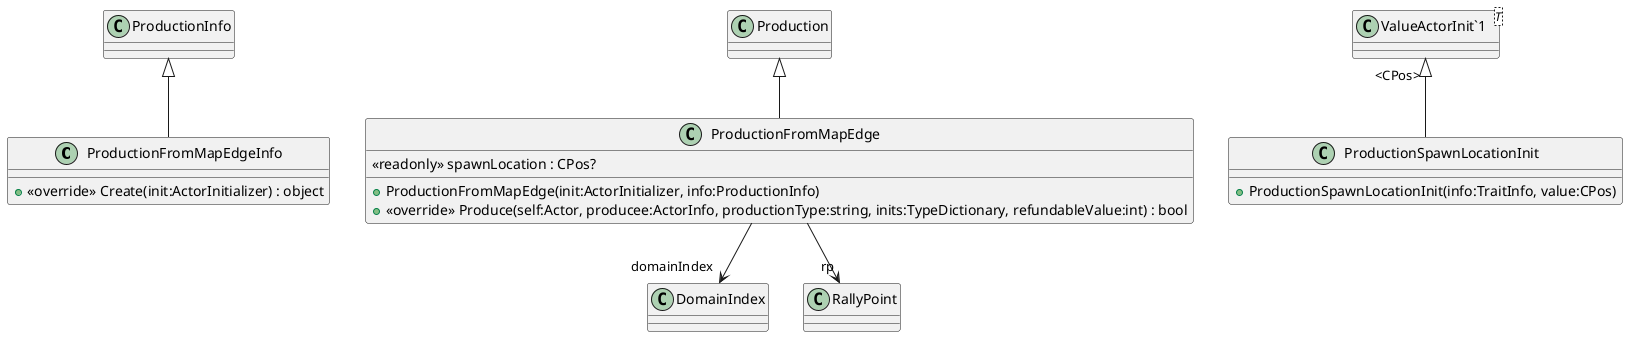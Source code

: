 @startuml
class ProductionFromMapEdgeInfo {
    + <<override>> Create(init:ActorInitializer) : object
}
class ProductionFromMapEdge {
    <<readonly>> spawnLocation : CPos?
    + ProductionFromMapEdge(init:ActorInitializer, info:ProductionInfo)
    + <<override>> Produce(self:Actor, producee:ActorInfo, productionType:string, inits:TypeDictionary, refundableValue:int) : bool
}
class ProductionSpawnLocationInit {
    + ProductionSpawnLocationInit(info:TraitInfo, value:CPos)
}
class "ValueActorInit`1"<T> {
}
ProductionInfo <|-- ProductionFromMapEdgeInfo
Production <|-- ProductionFromMapEdge
ProductionFromMapEdge --> "domainIndex" DomainIndex
ProductionFromMapEdge --> "rp" RallyPoint
"ValueActorInit`1" "<CPos>" <|-- ProductionSpawnLocationInit
@enduml
